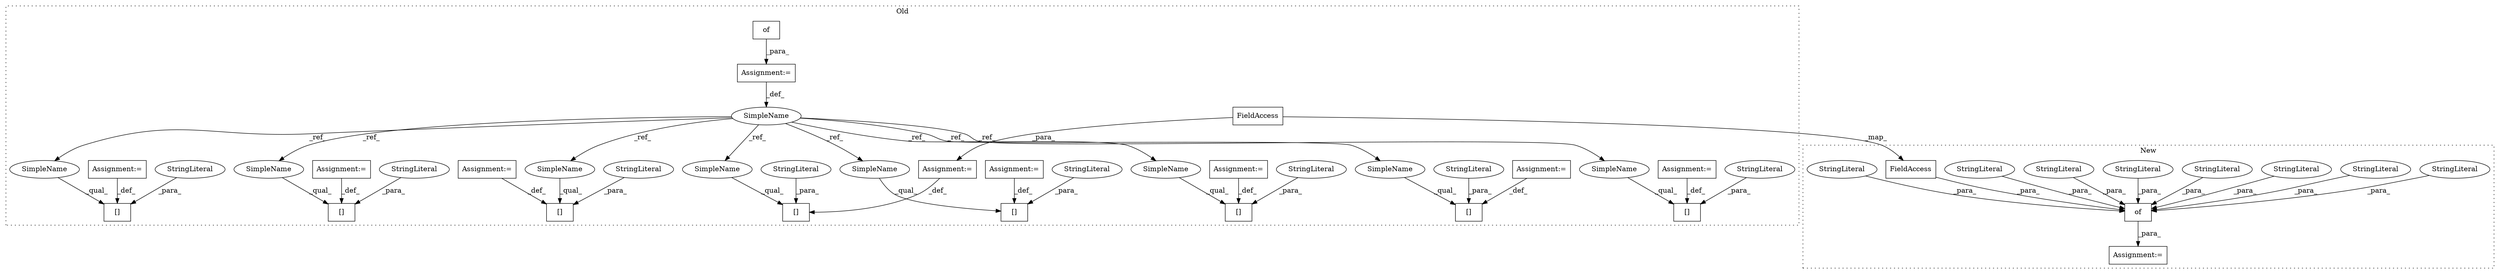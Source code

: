 digraph G {
subgraph cluster0 {
1 [label="[]" a="2" s="3680,3692" l="5,1" shape="box"];
8 [label="StringLiteral" a="45" s="3685" l="7" shape="ellipse"];
10 [label="Assignment:=" a="7" s="3693" l="1" shape="box"];
11 [label="Assignment:=" a="7" s="2619" l="1" shape="box"];
12 [label="[]" a="2" s="3624,3635" l="5,1" shape="box"];
13 [label="StringLiteral" a="45" s="3629" l="6" shape="ellipse"];
14 [label="Assignment:=" a="7" s="3636" l="1" shape="box"];
15 [label="[]" a="2" s="3771,3782" l="5,1" shape="box"];
16 [label="StringLiteral" a="45" s="3776" l="6" shape="ellipse"];
17 [label="Assignment:=" a="7" s="3783" l="1" shape="box"];
18 [label="[]" a="2" s="3569,3582" l="5,1" shape="box"];
19 [label="StringLiteral" a="45" s="3574" l="8" shape="ellipse"];
20 [label="Assignment:=" a="7" s="3583" l="1" shape="box"];
21 [label="SimpleName" a="42" s="2615" l="4" shape="ellipse"];
22 [label="[]" a="2" s="3543,3552" l="5,1" shape="box"];
23 [label="StringLiteral" a="45" s="3548" l="4" shape="ellipse"];
24 [label="Assignment:=" a="7" s="3553" l="1" shape="box"];
25 [label="of" a="32" s="2624" l="4" shape="box"];
26 [label="[]" a="2" s="3822,3836" l="5,1" shape="box"];
27 [label="StringLiteral" a="45" s="3827" l="9" shape="ellipse"];
28 [label="Assignment:=" a="7" s="3837" l="1" shape="box"];
31 [label="[]" a="2" s="3649,3663" l="5,1" shape="box"];
32 [label="StringLiteral" a="45" s="3654" l="9" shape="ellipse"];
33 [label="Assignment:=" a="7" s="3664" l="1" shape="box"];
34 [label="FieldAccess" a="22" s="3694" l="14" shape="box"];
36 [label="[]" a="2" s="3494,3504" l="5,1" shape="box"];
38 [label="Assignment:=" a="7" s="3505" l="1" shape="box"];
39 [label="StringLiteral" a="45" s="3499" l="5" shape="ellipse"];
40 [label="SimpleName" a="42" s="3494" l="4" shape="ellipse"];
41 [label="SimpleName" a="42" s="3771" l="4" shape="ellipse"];
42 [label="SimpleName" a="42" s="3569" l="4" shape="ellipse"];
43 [label="SimpleName" a="42" s="3624" l="4" shape="ellipse"];
44 [label="SimpleName" a="42" s="3543" l="4" shape="ellipse"];
45 [label="SimpleName" a="42" s="3680" l="4" shape="ellipse"];
46 [label="SimpleName" a="42" s="3822" l="4" shape="ellipse"];
47 [label="SimpleName" a="42" s="3649" l="4" shape="ellipse"];
label = "Old";
style="dotted";
}
subgraph cluster1 {
2 [label="of" a="32" s="3509,3775" l="3,1" shape="box"];
3 [label="Assignment:=" a="7" s="3504" l="1" shape="box"];
4 [label="StringLiteral" a="45" s="3512" l="5" shape="ellipse"];
5 [label="StringLiteral" a="45" s="3614" l="8" shape="ellipse"];
6 [label="StringLiteral" a="45" s="3561" l="6" shape="ellipse"];
7 [label="StringLiteral" a="45" s="3548" l="4" shape="ellipse"];
9 [label="StringLiteral" a="45" s="3738" l="6" shape="ellipse"];
29 [label="StringLiteral" a="45" s="3591" l="7" shape="ellipse"];
30 [label="StringLiteral" a="45" s="3573" l="9" shape="ellipse"];
35 [label="FieldAccess" a="22" s="3599" l="14" shape="box"];
37 [label="StringLiteral" a="45" s="3656" l="6" shape="ellipse"];
label = "New";
style="dotted";
}
2 -> 3 [label="_para_"];
4 -> 2 [label="_para_"];
5 -> 2 [label="_para_"];
6 -> 2 [label="_para_"];
7 -> 2 [label="_para_"];
8 -> 1 [label="_para_"];
9 -> 2 [label="_para_"];
10 -> 1 [label="_def_"];
11 -> 21 [label="_def_"];
13 -> 12 [label="_para_"];
14 -> 12 [label="_def_"];
16 -> 15 [label="_para_"];
17 -> 15 [label="_def_"];
19 -> 18 [label="_para_"];
20 -> 18 [label="_def_"];
21 -> 45 [label="_ref_"];
21 -> 44 [label="_ref_"];
21 -> 42 [label="_ref_"];
21 -> 47 [label="_ref_"];
21 -> 40 [label="_ref_"];
21 -> 41 [label="_ref_"];
21 -> 46 [label="_ref_"];
21 -> 43 [label="_ref_"];
23 -> 22 [label="_para_"];
24 -> 22 [label="_def_"];
25 -> 11 [label="_para_"];
27 -> 26 [label="_para_"];
28 -> 26 [label="_def_"];
29 -> 2 [label="_para_"];
30 -> 2 [label="_para_"];
32 -> 31 [label="_para_"];
33 -> 31 [label="_def_"];
34 -> 35 [label="_map_"];
34 -> 10 [label="_para_"];
35 -> 2 [label="_para_"];
37 -> 2 [label="_para_"];
38 -> 36 [label="_def_"];
39 -> 36 [label="_para_"];
40 -> 36 [label="_qual_"];
41 -> 15 [label="_qual_"];
42 -> 18 [label="_qual_"];
43 -> 12 [label="_qual_"];
44 -> 22 [label="_qual_"];
45 -> 1 [label="_qual_"];
46 -> 26 [label="_qual_"];
47 -> 31 [label="_qual_"];
}